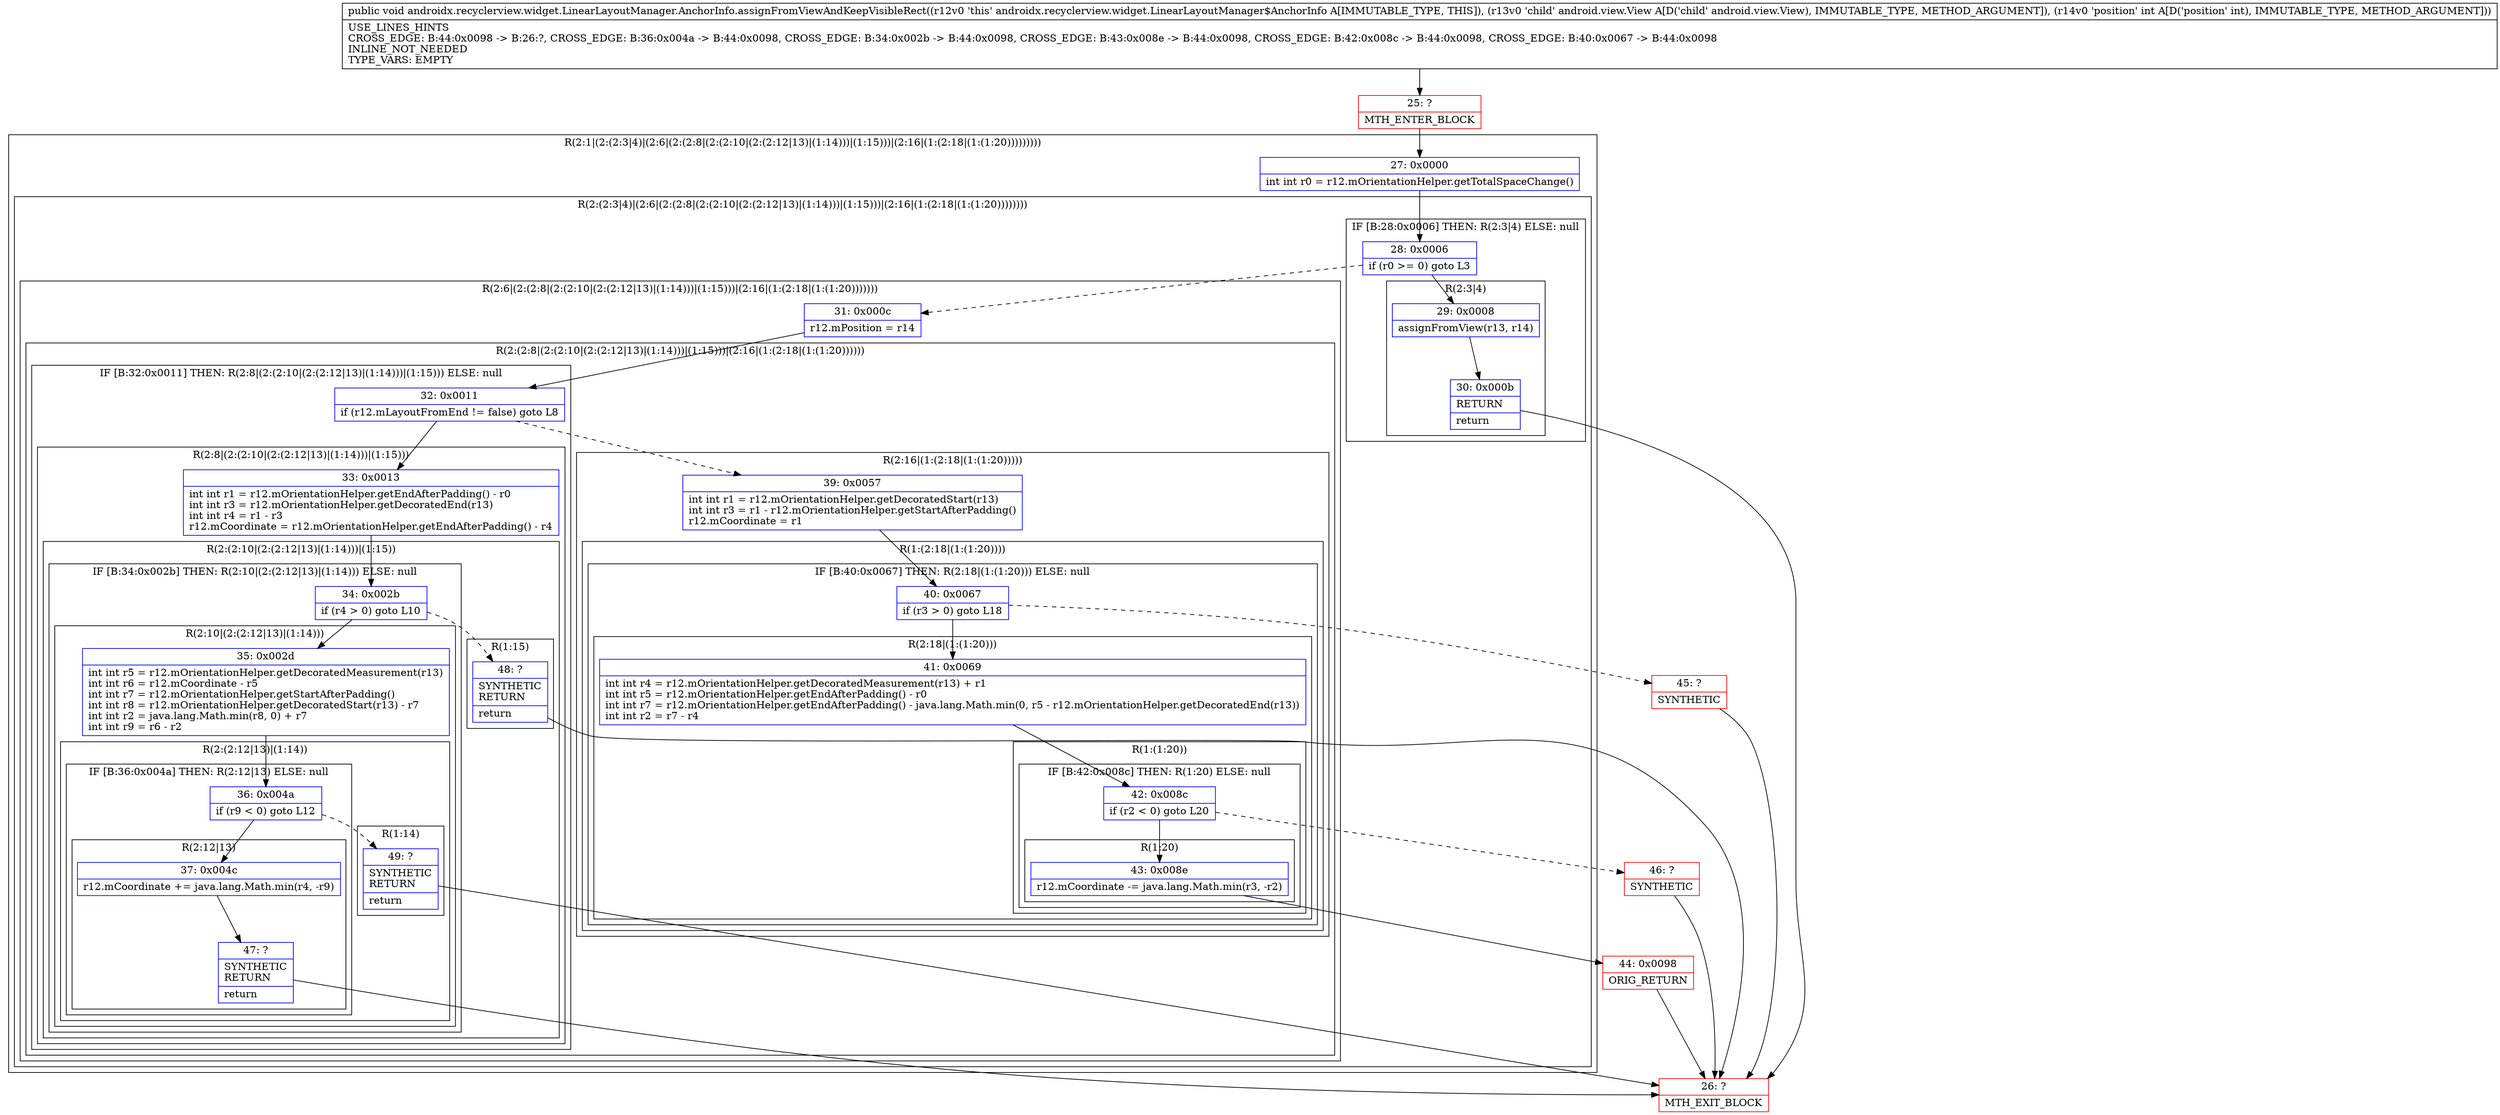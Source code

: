digraph "CFG forandroidx.recyclerview.widget.LinearLayoutManager.AnchorInfo.assignFromViewAndKeepVisibleRect(Landroid\/view\/View;I)V" {
subgraph cluster_Region_1893658982 {
label = "R(2:1|(2:(2:3|4)|(2:6|(2:(2:8|(2:(2:10|(2:(2:12|13)|(1:14)))|(1:15)))|(2:16|(1:(2:18|(1:(1:20)))))))))";
node [shape=record,color=blue];
Node_27 [shape=record,label="{27\:\ 0x0000|int int r0 = r12.mOrientationHelper.getTotalSpaceChange()\l}"];
subgraph cluster_Region_488798741 {
label = "R(2:(2:3|4)|(2:6|(2:(2:8|(2:(2:10|(2:(2:12|13)|(1:14)))|(1:15)))|(2:16|(1:(2:18|(1:(1:20))))))))";
node [shape=record,color=blue];
subgraph cluster_IfRegion_1353658824 {
label = "IF [B:28:0x0006] THEN: R(2:3|4) ELSE: null";
node [shape=record,color=blue];
Node_28 [shape=record,label="{28\:\ 0x0006|if (r0 \>= 0) goto L3\l}"];
subgraph cluster_Region_43326238 {
label = "R(2:3|4)";
node [shape=record,color=blue];
Node_29 [shape=record,label="{29\:\ 0x0008|assignFromView(r13, r14)\l}"];
Node_30 [shape=record,label="{30\:\ 0x000b|RETURN\l|return\l}"];
}
}
subgraph cluster_Region_1015288193 {
label = "R(2:6|(2:(2:8|(2:(2:10|(2:(2:12|13)|(1:14)))|(1:15)))|(2:16|(1:(2:18|(1:(1:20)))))))";
node [shape=record,color=blue];
Node_31 [shape=record,label="{31\:\ 0x000c|r12.mPosition = r14\l}"];
subgraph cluster_Region_1130682289 {
label = "R(2:(2:8|(2:(2:10|(2:(2:12|13)|(1:14)))|(1:15)))|(2:16|(1:(2:18|(1:(1:20))))))";
node [shape=record,color=blue];
subgraph cluster_IfRegion_1293479706 {
label = "IF [B:32:0x0011] THEN: R(2:8|(2:(2:10|(2:(2:12|13)|(1:14)))|(1:15))) ELSE: null";
node [shape=record,color=blue];
Node_32 [shape=record,label="{32\:\ 0x0011|if (r12.mLayoutFromEnd != false) goto L8\l}"];
subgraph cluster_Region_319096731 {
label = "R(2:8|(2:(2:10|(2:(2:12|13)|(1:14)))|(1:15)))";
node [shape=record,color=blue];
Node_33 [shape=record,label="{33\:\ 0x0013|int int r1 = r12.mOrientationHelper.getEndAfterPadding() \- r0\lint int r3 = r12.mOrientationHelper.getDecoratedEnd(r13)\lint int r4 = r1 \- r3\lr12.mCoordinate = r12.mOrientationHelper.getEndAfterPadding() \- r4\l}"];
subgraph cluster_Region_1736392780 {
label = "R(2:(2:10|(2:(2:12|13)|(1:14)))|(1:15))";
node [shape=record,color=blue];
subgraph cluster_IfRegion_1859848063 {
label = "IF [B:34:0x002b] THEN: R(2:10|(2:(2:12|13)|(1:14))) ELSE: null";
node [shape=record,color=blue];
Node_34 [shape=record,label="{34\:\ 0x002b|if (r4 \> 0) goto L10\l}"];
subgraph cluster_Region_1115779685 {
label = "R(2:10|(2:(2:12|13)|(1:14)))";
node [shape=record,color=blue];
Node_35 [shape=record,label="{35\:\ 0x002d|int int r5 = r12.mOrientationHelper.getDecoratedMeasurement(r13)\lint int r6 = r12.mCoordinate \- r5\lint int r7 = r12.mOrientationHelper.getStartAfterPadding()\lint int r8 = r12.mOrientationHelper.getDecoratedStart(r13) \- r7\lint int r2 = java.lang.Math.min(r8, 0) + r7\lint int r9 = r6 \- r2\l}"];
subgraph cluster_Region_2070633787 {
label = "R(2:(2:12|13)|(1:14))";
node [shape=record,color=blue];
subgraph cluster_IfRegion_140367446 {
label = "IF [B:36:0x004a] THEN: R(2:12|13) ELSE: null";
node [shape=record,color=blue];
Node_36 [shape=record,label="{36\:\ 0x004a|if (r9 \< 0) goto L12\l}"];
subgraph cluster_Region_34463149 {
label = "R(2:12|13)";
node [shape=record,color=blue];
Node_37 [shape=record,label="{37\:\ 0x004c|r12.mCoordinate += java.lang.Math.min(r4, \-r9)\l}"];
Node_47 [shape=record,label="{47\:\ ?|SYNTHETIC\lRETURN\l|return\l}"];
}
}
subgraph cluster_Region_509072568 {
label = "R(1:14)";
node [shape=record,color=blue];
Node_49 [shape=record,label="{49\:\ ?|SYNTHETIC\lRETURN\l|return\l}"];
}
}
}
}
subgraph cluster_Region_347969623 {
label = "R(1:15)";
node [shape=record,color=blue];
Node_48 [shape=record,label="{48\:\ ?|SYNTHETIC\lRETURN\l|return\l}"];
}
}
}
}
subgraph cluster_Region_1876754614 {
label = "R(2:16|(1:(2:18|(1:(1:20)))))";
node [shape=record,color=blue];
Node_39 [shape=record,label="{39\:\ 0x0057|int int r1 = r12.mOrientationHelper.getDecoratedStart(r13)\lint int r3 = r1 \- r12.mOrientationHelper.getStartAfterPadding()\lr12.mCoordinate = r1\l}"];
subgraph cluster_Region_157140908 {
label = "R(1:(2:18|(1:(1:20))))";
node [shape=record,color=blue];
subgraph cluster_IfRegion_1188388340 {
label = "IF [B:40:0x0067] THEN: R(2:18|(1:(1:20))) ELSE: null";
node [shape=record,color=blue];
Node_40 [shape=record,label="{40\:\ 0x0067|if (r3 \> 0) goto L18\l}"];
subgraph cluster_Region_1754241280 {
label = "R(2:18|(1:(1:20)))";
node [shape=record,color=blue];
Node_41 [shape=record,label="{41\:\ 0x0069|int int r4 = r12.mOrientationHelper.getDecoratedMeasurement(r13) + r1\lint int r5 = r12.mOrientationHelper.getEndAfterPadding() \- r0\lint int r7 = r12.mOrientationHelper.getEndAfterPadding() \- java.lang.Math.min(0, r5 \- r12.mOrientationHelper.getDecoratedEnd(r13))\lint int r2 = r7 \- r4\l}"];
subgraph cluster_Region_687788345 {
label = "R(1:(1:20))";
node [shape=record,color=blue];
subgraph cluster_IfRegion_1770283593 {
label = "IF [B:42:0x008c] THEN: R(1:20) ELSE: null";
node [shape=record,color=blue];
Node_42 [shape=record,label="{42\:\ 0x008c|if (r2 \< 0) goto L20\l}"];
subgraph cluster_Region_2111288170 {
label = "R(1:20)";
node [shape=record,color=blue];
Node_43 [shape=record,label="{43\:\ 0x008e|r12.mCoordinate \-= java.lang.Math.min(r3, \-r2)\l}"];
}
}
}
}
}
}
}
}
}
}
}
Node_25 [shape=record,color=red,label="{25\:\ ?|MTH_ENTER_BLOCK\l}"];
Node_26 [shape=record,color=red,label="{26\:\ ?|MTH_EXIT_BLOCK\l}"];
Node_44 [shape=record,color=red,label="{44\:\ 0x0098|ORIG_RETURN\l}"];
Node_46 [shape=record,color=red,label="{46\:\ ?|SYNTHETIC\l}"];
Node_45 [shape=record,color=red,label="{45\:\ ?|SYNTHETIC\l}"];
MethodNode[shape=record,label="{public void androidx.recyclerview.widget.LinearLayoutManager.AnchorInfo.assignFromViewAndKeepVisibleRect((r12v0 'this' androidx.recyclerview.widget.LinearLayoutManager$AnchorInfo A[IMMUTABLE_TYPE, THIS]), (r13v0 'child' android.view.View A[D('child' android.view.View), IMMUTABLE_TYPE, METHOD_ARGUMENT]), (r14v0 'position' int A[D('position' int), IMMUTABLE_TYPE, METHOD_ARGUMENT]))  | USE_LINES_HINTS\lCROSS_EDGE: B:44:0x0098 \-\> B:26:?, CROSS_EDGE: B:36:0x004a \-\> B:44:0x0098, CROSS_EDGE: B:34:0x002b \-\> B:44:0x0098, CROSS_EDGE: B:43:0x008e \-\> B:44:0x0098, CROSS_EDGE: B:42:0x008c \-\> B:44:0x0098, CROSS_EDGE: B:40:0x0067 \-\> B:44:0x0098\lINLINE_NOT_NEEDED\lTYPE_VARS: EMPTY\l}"];
MethodNode -> Node_25;Node_27 -> Node_28;
Node_28 -> Node_29;
Node_28 -> Node_31[style=dashed];
Node_29 -> Node_30;
Node_30 -> Node_26;
Node_31 -> Node_32;
Node_32 -> Node_33;
Node_32 -> Node_39[style=dashed];
Node_33 -> Node_34;
Node_34 -> Node_35;
Node_34 -> Node_48[style=dashed];
Node_35 -> Node_36;
Node_36 -> Node_37;
Node_36 -> Node_49[style=dashed];
Node_37 -> Node_47;
Node_47 -> Node_26;
Node_49 -> Node_26;
Node_48 -> Node_26;
Node_39 -> Node_40;
Node_40 -> Node_41;
Node_40 -> Node_45[style=dashed];
Node_41 -> Node_42;
Node_42 -> Node_43;
Node_42 -> Node_46[style=dashed];
Node_43 -> Node_44;
Node_25 -> Node_27;
Node_44 -> Node_26;
Node_46 -> Node_26;
Node_45 -> Node_26;
}

